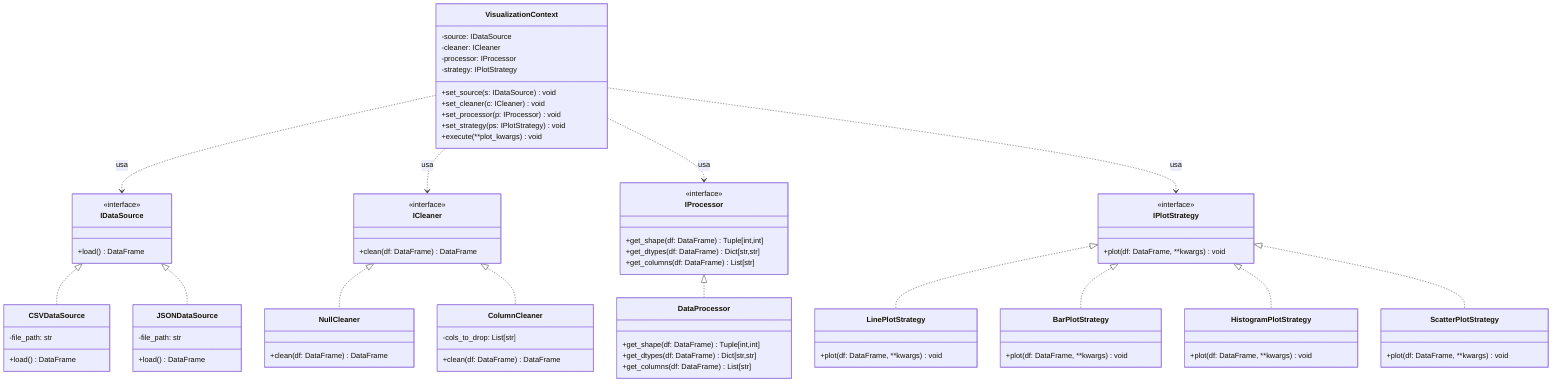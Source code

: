 classDiagram
    %% Interfaces y abstracciones
    class IDataSource {
        <<interface>>
        +load() DataFrame
    }
    class ICleaner {
        <<interface>>
        +clean(df: DataFrame) DataFrame
    }
    class IProcessor {
        <<interface>>
        +get_shape(df: DataFrame) Tuple[int,int]
        +get_dtypes(df: DataFrame) Dict[str,str]
        +get_columns(df: DataFrame) List[str]
    }
    class IPlotStrategy {
        <<interface>>
        +plot(df: DataFrame, **kwargs) void
    }

    %% Implementaciones de fuentes de datos
    class CSVDataSource {
        -file_path: str
        +load() DataFrame
    }
    class JSONDataSource {
        -file_path: str
        +load() DataFrame
    }

    IDataSource <|.. CSVDataSource
    IDataSource <|.. JSONDataSource
    
    %% Implementaciones de limpieza
    class NullCleaner {
        +clean(df: DataFrame) DataFrame
    }
    class ColumnCleaner {
        -cols_to_drop: List[str]
        +clean(df: DataFrame) DataFrame
    }

    ICleaner <|.. NullCleaner
    ICleaner <|.. ColumnCleaner

    %% Implementación de procesador
    class DataProcessor {
        +get_shape(df: DataFrame) Tuple[int,int]
        +get_dtypes(df: DataFrame) Dict[str,str]
        +get_columns(df: DataFrame) List[str]
    }

    IProcessor <|.. DataProcessor

    %% Implementaciones de representación (Estrategias)
    class LinePlotStrategy {
        +plot(df: DataFrame, **kwargs) void
    }
    class BarPlotStrategy {
        +plot(df: DataFrame, **kwargs) void
    }
    class HistogramPlotStrategy {
        +plot(df: DataFrame, **kwargs) void
    }
    class ScatterPlotStrategy {
        +plot(df: DataFrame, **kwargs) void
    }

    IPlotStrategy <|.. LinePlotStrategy
    IPlotStrategy <|.. BarPlotStrategy
    IPlotStrategy <|.. HistogramPlotStrategy
    IPlotStrategy <|.. ScatterPlotStrategy

    %% Contexto que orquesta todo
    class VisualizationContext {
        -source: IDataSource
        -cleaner: ICleaner
        -processor: IProcessor
        -strategy: IPlotStrategy
        +set_source(s: IDataSource) void
        +set_cleaner(c: ICleaner) void
        +set_processor(p: IProcessor) void
        +set_strategy(ps: IPlotStrategy) void
        +execute(**plot_kwargs) void
    }

    VisualizationContext ..> IDataSource : usa
    VisualizationContext ..> ICleaner : usa
    VisualizationContext ..> IProcessor : usa
    VisualizationContext ..> IPlotStrategy : usa